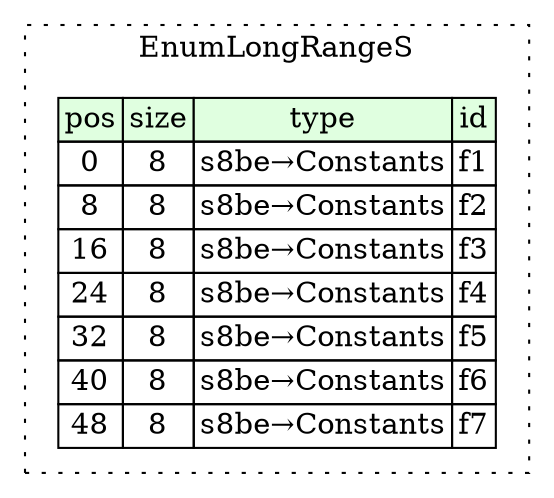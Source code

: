 digraph {
	rankdir=LR;
	node [shape=plaintext];
	subgraph cluster__enum_long_range_s {
		label="EnumLongRangeS";
		graph[style=dotted];

		enum_long_range_s__seq [label=<<TABLE BORDER="0" CELLBORDER="1" CELLSPACING="0">
			<TR><TD BGCOLOR="#E0FFE0">pos</TD><TD BGCOLOR="#E0FFE0">size</TD><TD BGCOLOR="#E0FFE0">type</TD><TD BGCOLOR="#E0FFE0">id</TD></TR>
			<TR><TD PORT="f1_pos">0</TD><TD PORT="f1_size">8</TD><TD>s8be→Constants</TD><TD PORT="f1_type">f1</TD></TR>
			<TR><TD PORT="f2_pos">8</TD><TD PORT="f2_size">8</TD><TD>s8be→Constants</TD><TD PORT="f2_type">f2</TD></TR>
			<TR><TD PORT="f3_pos">16</TD><TD PORT="f3_size">8</TD><TD>s8be→Constants</TD><TD PORT="f3_type">f3</TD></TR>
			<TR><TD PORT="f4_pos">24</TD><TD PORT="f4_size">8</TD><TD>s8be→Constants</TD><TD PORT="f4_type">f4</TD></TR>
			<TR><TD PORT="f5_pos">32</TD><TD PORT="f5_size">8</TD><TD>s8be→Constants</TD><TD PORT="f5_type">f5</TD></TR>
			<TR><TD PORT="f6_pos">40</TD><TD PORT="f6_size">8</TD><TD>s8be→Constants</TD><TD PORT="f6_type">f6</TD></TR>
			<TR><TD PORT="f7_pos">48</TD><TD PORT="f7_size">8</TD><TD>s8be→Constants</TD><TD PORT="f7_type">f7</TD></TR>
		</TABLE>>];
	}
}
